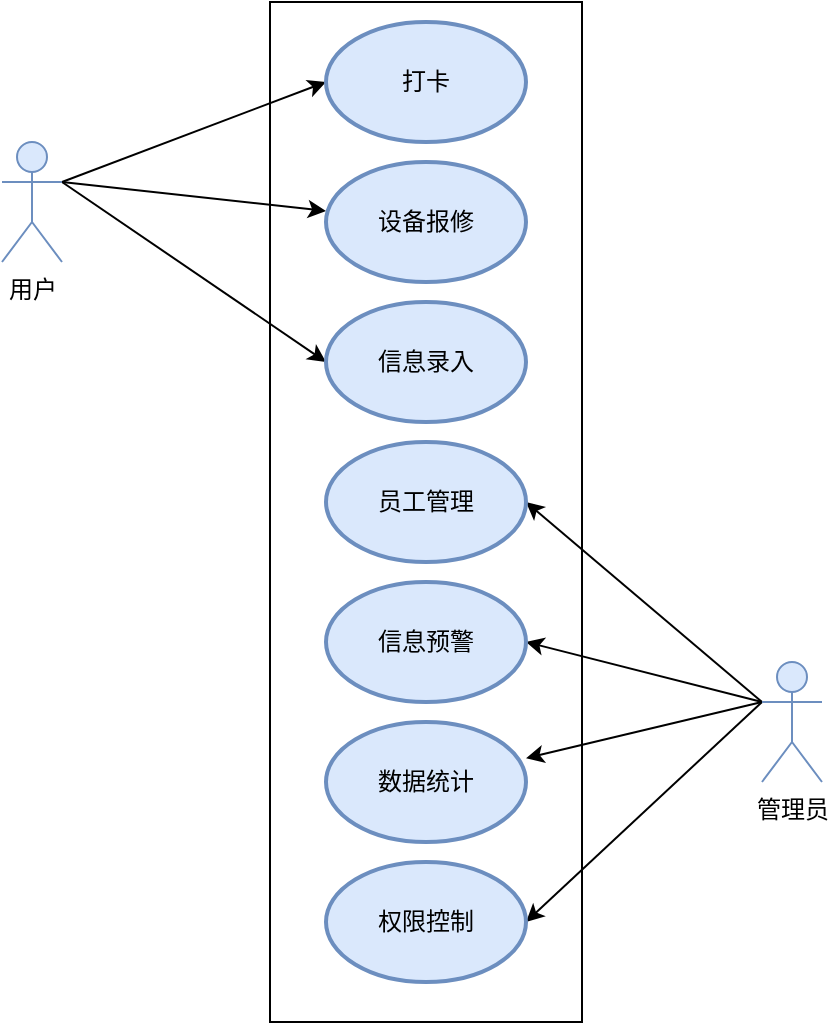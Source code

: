 <mxfile version="20.8.16" type="github">
  <diagram name="第 1 页" id="4lgCkZvcoOSd60dPE7em">
    <mxGraphModel dx="1050" dy="534" grid="1" gridSize="10" guides="1" tooltips="1" connect="1" arrows="1" fold="1" page="1" pageScale="1" pageWidth="827" pageHeight="1169" math="0" shadow="0">
      <root>
        <mxCell id="0" />
        <mxCell id="1" parent="0" />
        <mxCell id="72V9RUp_qAfd02G_x0Y3-1" value="" style="rounded=0;whiteSpace=wrap;html=1;" vertex="1" parent="1">
          <mxGeometry x="294" y="70" width="156" height="510" as="geometry" />
        </mxCell>
        <mxCell id="72V9RUp_qAfd02G_x0Y3-20" style="rounded=0;orthogonalLoop=1;jettySize=auto;html=1;exitX=1;exitY=0.333;exitDx=0;exitDy=0;exitPerimeter=0;entryX=0;entryY=0.5;entryDx=0;entryDy=0;entryPerimeter=0;" edge="1" parent="1" source="72V9RUp_qAfd02G_x0Y3-2" target="72V9RUp_qAfd02G_x0Y3-6">
          <mxGeometry relative="1" as="geometry" />
        </mxCell>
        <mxCell id="72V9RUp_qAfd02G_x0Y3-21" style="rounded=0;orthogonalLoop=1;jettySize=auto;html=1;exitX=1;exitY=0.333;exitDx=0;exitDy=0;exitPerimeter=0;" edge="1" parent="1" source="72V9RUp_qAfd02G_x0Y3-2" target="72V9RUp_qAfd02G_x0Y3-7">
          <mxGeometry relative="1" as="geometry" />
        </mxCell>
        <mxCell id="72V9RUp_qAfd02G_x0Y3-22" style="rounded=0;orthogonalLoop=1;jettySize=auto;html=1;exitX=1;exitY=0.333;exitDx=0;exitDy=0;exitPerimeter=0;entryX=0;entryY=0.5;entryDx=0;entryDy=0;entryPerimeter=0;" edge="1" parent="1" source="72V9RUp_qAfd02G_x0Y3-2" target="72V9RUp_qAfd02G_x0Y3-8">
          <mxGeometry relative="1" as="geometry" />
        </mxCell>
        <mxCell id="72V9RUp_qAfd02G_x0Y3-2" value="用户" style="shape=umlActor;verticalLabelPosition=bottom;verticalAlign=top;html=1;fillColor=#dae8fc;strokeColor=#6c8ebf;" vertex="1" parent="1">
          <mxGeometry x="160" y="140" width="30" height="60" as="geometry" />
        </mxCell>
        <mxCell id="72V9RUp_qAfd02G_x0Y3-16" style="rounded=0;orthogonalLoop=1;jettySize=auto;html=1;exitX=0;exitY=0.333;exitDx=0;exitDy=0;exitPerimeter=0;" edge="1" parent="1" source="72V9RUp_qAfd02G_x0Y3-3" target="72V9RUp_qAfd02G_x0Y3-11">
          <mxGeometry relative="1" as="geometry" />
        </mxCell>
        <mxCell id="72V9RUp_qAfd02G_x0Y3-17" style="rounded=0;orthogonalLoop=1;jettySize=auto;html=1;exitX=0;exitY=0.333;exitDx=0;exitDy=0;exitPerimeter=0;entryX=1;entryY=0.5;entryDx=0;entryDy=0;entryPerimeter=0;" edge="1" parent="1" source="72V9RUp_qAfd02G_x0Y3-3" target="72V9RUp_qAfd02G_x0Y3-12">
          <mxGeometry relative="1" as="geometry" />
        </mxCell>
        <mxCell id="72V9RUp_qAfd02G_x0Y3-18" style="rounded=0;orthogonalLoop=1;jettySize=auto;html=1;exitX=0;exitY=0.333;exitDx=0;exitDy=0;exitPerimeter=0;entryX=1;entryY=0.5;entryDx=0;entryDy=0;entryPerimeter=0;" edge="1" parent="1" source="72V9RUp_qAfd02G_x0Y3-3" target="72V9RUp_qAfd02G_x0Y3-10">
          <mxGeometry relative="1" as="geometry" />
        </mxCell>
        <mxCell id="72V9RUp_qAfd02G_x0Y3-19" style="rounded=0;orthogonalLoop=1;jettySize=auto;html=1;exitX=0;exitY=0.333;exitDx=0;exitDy=0;exitPerimeter=0;entryX=1;entryY=0.5;entryDx=0;entryDy=0;entryPerimeter=0;" edge="1" parent="1" source="72V9RUp_qAfd02G_x0Y3-3" target="72V9RUp_qAfd02G_x0Y3-9">
          <mxGeometry relative="1" as="geometry" />
        </mxCell>
        <mxCell id="72V9RUp_qAfd02G_x0Y3-3" value="管理员" style="shape=umlActor;verticalLabelPosition=bottom;verticalAlign=top;html=1;fillColor=#dae8fc;strokeColor=#6c8ebf;" vertex="1" parent="1">
          <mxGeometry x="540" y="400" width="30" height="60" as="geometry" />
        </mxCell>
        <mxCell id="72V9RUp_qAfd02G_x0Y3-6" value="打卡" style="strokeWidth=2;html=1;shape=mxgraph.flowchart.start_1;whiteSpace=wrap;fillColor=#dae8fc;strokeColor=#6c8ebf;" vertex="1" parent="1">
          <mxGeometry x="322" y="80" width="100" height="60" as="geometry" />
        </mxCell>
        <mxCell id="72V9RUp_qAfd02G_x0Y3-7" value="设备报修" style="strokeWidth=2;html=1;shape=mxgraph.flowchart.start_1;whiteSpace=wrap;fillColor=#dae8fc;strokeColor=#6c8ebf;" vertex="1" parent="1">
          <mxGeometry x="322" y="150" width="100" height="60" as="geometry" />
        </mxCell>
        <mxCell id="72V9RUp_qAfd02G_x0Y3-8" value="信息录入" style="strokeWidth=2;html=1;shape=mxgraph.flowchart.start_1;whiteSpace=wrap;fillColor=#dae8fc;strokeColor=#6c8ebf;" vertex="1" parent="1">
          <mxGeometry x="322" y="220" width="100" height="60" as="geometry" />
        </mxCell>
        <mxCell id="72V9RUp_qAfd02G_x0Y3-9" value="员工管理" style="strokeWidth=2;html=1;shape=mxgraph.flowchart.start_1;whiteSpace=wrap;fillColor=#dae8fc;strokeColor=#6c8ebf;" vertex="1" parent="1">
          <mxGeometry x="322" y="290" width="100" height="60" as="geometry" />
        </mxCell>
        <mxCell id="72V9RUp_qAfd02G_x0Y3-10" value="信息预警" style="strokeWidth=2;html=1;shape=mxgraph.flowchart.start_1;whiteSpace=wrap;fillColor=#dae8fc;strokeColor=#6c8ebf;" vertex="1" parent="1">
          <mxGeometry x="322" y="360" width="100" height="60" as="geometry" />
        </mxCell>
        <mxCell id="72V9RUp_qAfd02G_x0Y3-11" value="数据统计" style="strokeWidth=2;html=1;shape=mxgraph.flowchart.start_1;whiteSpace=wrap;fillColor=#dae8fc;strokeColor=#6c8ebf;" vertex="1" parent="1">
          <mxGeometry x="322" y="430" width="100" height="60" as="geometry" />
        </mxCell>
        <mxCell id="72V9RUp_qAfd02G_x0Y3-12" value="权限控制" style="strokeWidth=2;html=1;shape=mxgraph.flowchart.start_1;whiteSpace=wrap;fillColor=#dae8fc;strokeColor=#6c8ebf;" vertex="1" parent="1">
          <mxGeometry x="322" y="500" width="100" height="60" as="geometry" />
        </mxCell>
      </root>
    </mxGraphModel>
  </diagram>
</mxfile>
